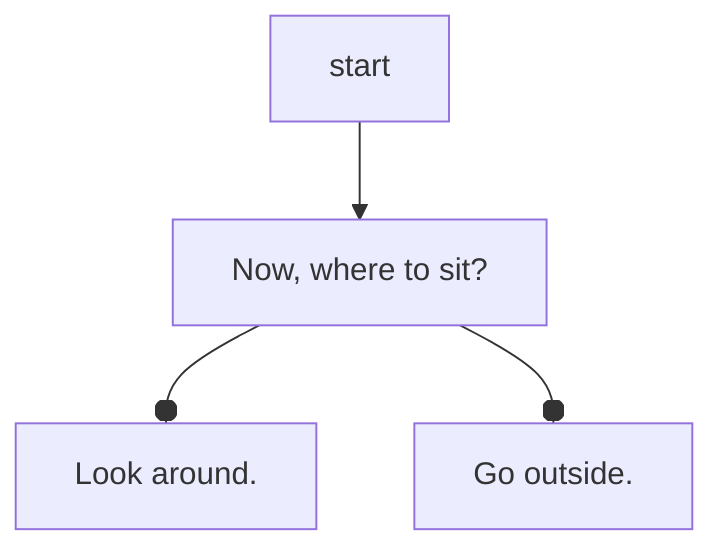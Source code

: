 flowchart TD
    start --> 1[Now, where to sit?]
    
    1 --o 1a[Look around.]
    1 --o 1b[Go outside.]